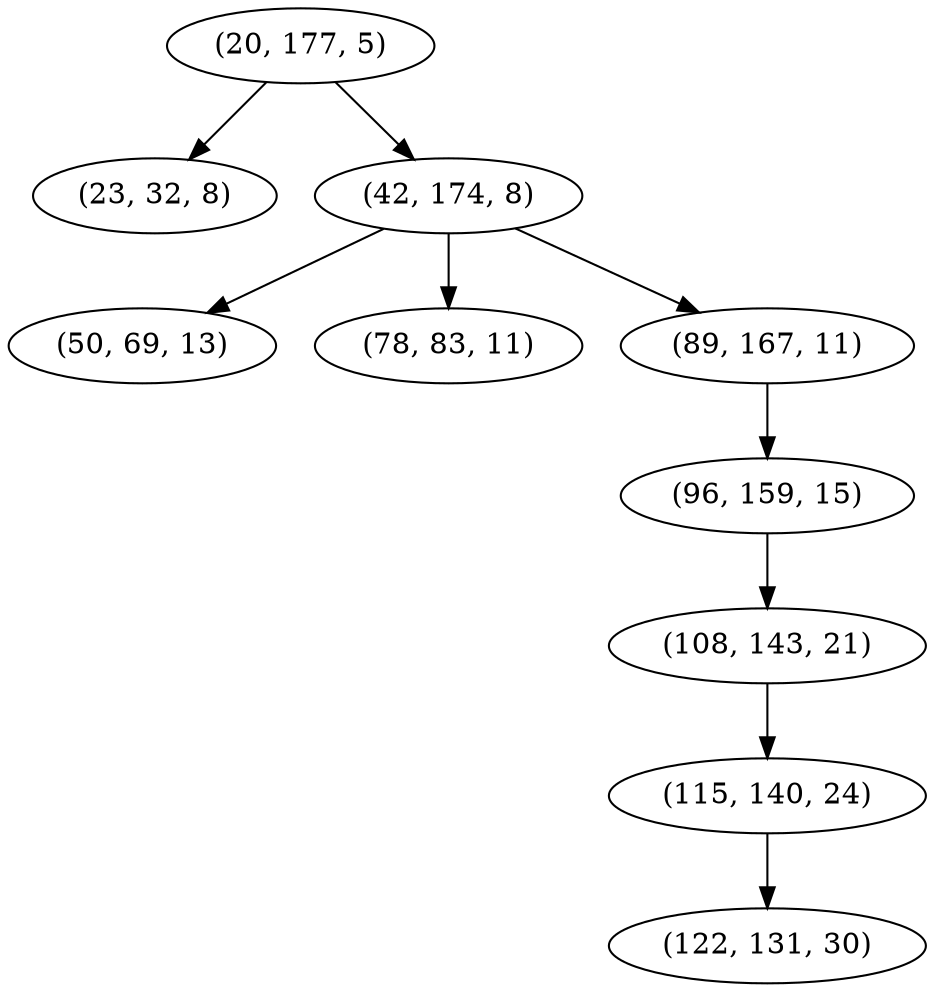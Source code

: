 digraph tree {
    "(20, 177, 5)";
    "(23, 32, 8)";
    "(42, 174, 8)";
    "(50, 69, 13)";
    "(78, 83, 11)";
    "(89, 167, 11)";
    "(96, 159, 15)";
    "(108, 143, 21)";
    "(115, 140, 24)";
    "(122, 131, 30)";
    "(20, 177, 5)" -> "(23, 32, 8)";
    "(20, 177, 5)" -> "(42, 174, 8)";
    "(42, 174, 8)" -> "(50, 69, 13)";
    "(42, 174, 8)" -> "(78, 83, 11)";
    "(42, 174, 8)" -> "(89, 167, 11)";
    "(89, 167, 11)" -> "(96, 159, 15)";
    "(96, 159, 15)" -> "(108, 143, 21)";
    "(108, 143, 21)" -> "(115, 140, 24)";
    "(115, 140, 24)" -> "(122, 131, 30)";
}
